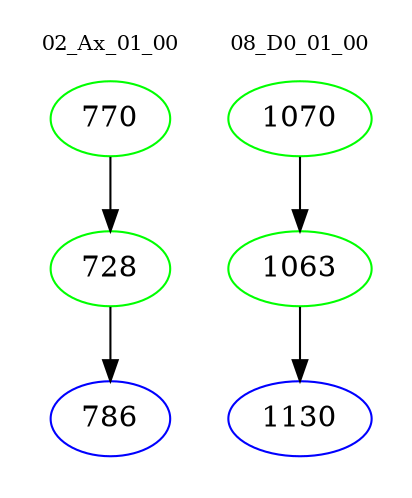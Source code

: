 digraph{
subgraph cluster_0 {
color = white
label = "02_Ax_01_00";
fontsize=10;
T0_770 [label="770", color="green"]
T0_770 -> T0_728 [color="black"]
T0_728 [label="728", color="green"]
T0_728 -> T0_786 [color="black"]
T0_786 [label="786", color="blue"]
}
subgraph cluster_1 {
color = white
label = "08_D0_01_00";
fontsize=10;
T1_1070 [label="1070", color="green"]
T1_1070 -> T1_1063 [color="black"]
T1_1063 [label="1063", color="green"]
T1_1063 -> T1_1130 [color="black"]
T1_1130 [label="1130", color="blue"]
}
}
